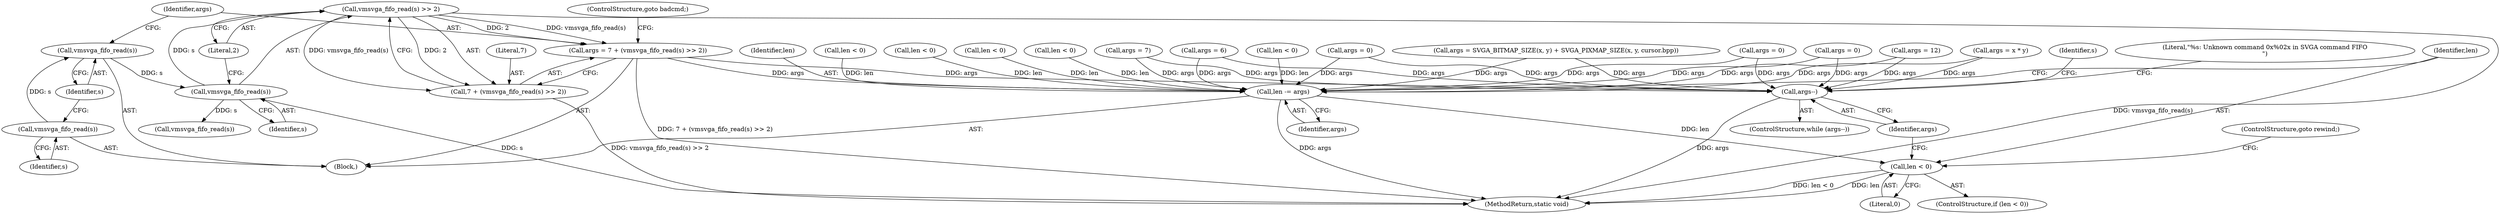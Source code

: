 digraph "0_qemu_167d97a3def77ee2dbf6e908b0ecbfe2103977db@API" {
"1000491" [label="(Call,vmsvga_fifo_read(s) >> 2)"];
"1000492" [label="(Call,vmsvga_fifo_read(s))"];
"1000485" [label="(Call,vmsvga_fifo_read(s))"];
"1000483" [label="(Call,vmsvga_fifo_read(s))"];
"1000487" [label="(Call,args = 7 + (vmsvga_fifo_read(s) >> 2))"];
"1000512" [label="(Call,len -= args)"];
"1000516" [label="(Call,len < 0)"];
"1000522" [label="(Call,args--)"];
"1000489" [label="(Call,7 + (vmsvga_fifo_read(s) >> 2))"];
"1000493" [label="(Identifier,s)"];
"1000224" [label="(Call,args = 0)"];
"1000520" [label="(ControlStructure,goto rewind;)"];
"1000526" [label="(Identifier,s)"];
"1000464" [label="(Call,args = 6)"];
"1000438" [label="(Call,len < 0)"];
"1000488" [label="(Identifier,args)"];
"1000275" [label="(Call,args = 0)"];
"1000491" [label="(Call,vmsvga_fifo_read(s) >> 2)"];
"1000523" [label="(Identifier,args)"];
"1000517" [label="(Identifier,len)"];
"1000469" [label="(Call,args = 7)"];
"1000525" [label="(Call,vmsvga_fifo_read(s))"];
"1000492" [label="(Call,vmsvga_fifo_read(s))"];
"1000513" [label="(Identifier,len)"];
"1000484" [label="(Identifier,s)"];
"1000514" [label="(Identifier,args)"];
"1000521" [label="(ControlStructure,while (args--))"];
"1000508" [label="(Call,args = 0)"];
"1000187" [label="(Call,len < 0)"];
"1000489" [label="(Call,7 + (vmsvga_fifo_read(s) >> 2))"];
"1000485" [label="(Call,vmsvga_fifo_read(s))"];
"1000457" [label="(Call,args = x * y)"];
"1000487" [label="(Call,args = 7 + (vmsvga_fifo_read(s) >> 2))"];
"1000478" [label="(Call,len < 0)"];
"1000233" [label="(Call,len < 0)"];
"1000515" [label="(ControlStructure,if (len < 0))"];
"1000528" [label="(Literal,\"%s: Unknown command 0x%02x in SVGA command FIFO\n\")"];
"1000494" [label="(Literal,2)"];
"1000522" [label="(Call,args--)"];
"1000284" [label="(Call,len < 0)"];
"1000483" [label="(Call,vmsvga_fifo_read(s))"];
"1000516" [label="(Call,len < 0)"];
"1000518" [label="(Literal,0)"];
"1000331" [label="(Call,args = SVGA_BITMAP_SIZE(x, y) + SVGA_PIXMAP_SIZE(x, y, cursor.bpp))"];
"1000497" [label="(Call,args = 12)"];
"1000490" [label="(Literal,7)"];
"1000495" [label="(ControlStructure,goto badcmd;)"];
"1000549" [label="(MethodReturn,static void)"];
"1000486" [label="(Identifier,s)"];
"1000512" [label="(Call,len -= args)"];
"1000136" [label="(Block,)"];
"1000491" -> "1000489"  [label="AST: "];
"1000491" -> "1000494"  [label="CFG: "];
"1000492" -> "1000491"  [label="AST: "];
"1000494" -> "1000491"  [label="AST: "];
"1000489" -> "1000491"  [label="CFG: "];
"1000491" -> "1000549"  [label="DDG: vmsvga_fifo_read(s)"];
"1000491" -> "1000487"  [label="DDG: vmsvga_fifo_read(s)"];
"1000491" -> "1000487"  [label="DDG: 2"];
"1000491" -> "1000489"  [label="DDG: vmsvga_fifo_read(s)"];
"1000491" -> "1000489"  [label="DDG: 2"];
"1000492" -> "1000491"  [label="DDG: s"];
"1000492" -> "1000493"  [label="CFG: "];
"1000493" -> "1000492"  [label="AST: "];
"1000494" -> "1000492"  [label="CFG: "];
"1000492" -> "1000549"  [label="DDG: s"];
"1000485" -> "1000492"  [label="DDG: s"];
"1000492" -> "1000525"  [label="DDG: s"];
"1000485" -> "1000136"  [label="AST: "];
"1000485" -> "1000486"  [label="CFG: "];
"1000486" -> "1000485"  [label="AST: "];
"1000488" -> "1000485"  [label="CFG: "];
"1000483" -> "1000485"  [label="DDG: s"];
"1000483" -> "1000136"  [label="AST: "];
"1000483" -> "1000484"  [label="CFG: "];
"1000484" -> "1000483"  [label="AST: "];
"1000486" -> "1000483"  [label="CFG: "];
"1000487" -> "1000136"  [label="AST: "];
"1000487" -> "1000489"  [label="CFG: "];
"1000488" -> "1000487"  [label="AST: "];
"1000489" -> "1000487"  [label="AST: "];
"1000495" -> "1000487"  [label="CFG: "];
"1000487" -> "1000549"  [label="DDG: 7 + (vmsvga_fifo_read(s) >> 2)"];
"1000487" -> "1000512"  [label="DDG: args"];
"1000487" -> "1000522"  [label="DDG: args"];
"1000512" -> "1000136"  [label="AST: "];
"1000512" -> "1000514"  [label="CFG: "];
"1000513" -> "1000512"  [label="AST: "];
"1000514" -> "1000512"  [label="AST: "];
"1000517" -> "1000512"  [label="CFG: "];
"1000512" -> "1000549"  [label="DDG: args"];
"1000224" -> "1000512"  [label="DDG: args"];
"1000508" -> "1000512"  [label="DDG: args"];
"1000464" -> "1000512"  [label="DDG: args"];
"1000497" -> "1000512"  [label="DDG: args"];
"1000331" -> "1000512"  [label="DDG: args"];
"1000275" -> "1000512"  [label="DDG: args"];
"1000457" -> "1000512"  [label="DDG: args"];
"1000469" -> "1000512"  [label="DDG: args"];
"1000187" -> "1000512"  [label="DDG: len"];
"1000284" -> "1000512"  [label="DDG: len"];
"1000478" -> "1000512"  [label="DDG: len"];
"1000233" -> "1000512"  [label="DDG: len"];
"1000438" -> "1000512"  [label="DDG: len"];
"1000512" -> "1000516"  [label="DDG: len"];
"1000516" -> "1000515"  [label="AST: "];
"1000516" -> "1000518"  [label="CFG: "];
"1000517" -> "1000516"  [label="AST: "];
"1000518" -> "1000516"  [label="AST: "];
"1000520" -> "1000516"  [label="CFG: "];
"1000523" -> "1000516"  [label="CFG: "];
"1000516" -> "1000549"  [label="DDG: len < 0"];
"1000516" -> "1000549"  [label="DDG: len"];
"1000522" -> "1000521"  [label="AST: "];
"1000522" -> "1000523"  [label="CFG: "];
"1000523" -> "1000522"  [label="AST: "];
"1000526" -> "1000522"  [label="CFG: "];
"1000528" -> "1000522"  [label="CFG: "];
"1000522" -> "1000549"  [label="DDG: args"];
"1000224" -> "1000522"  [label="DDG: args"];
"1000508" -> "1000522"  [label="DDG: args"];
"1000464" -> "1000522"  [label="DDG: args"];
"1000497" -> "1000522"  [label="DDG: args"];
"1000331" -> "1000522"  [label="DDG: args"];
"1000275" -> "1000522"  [label="DDG: args"];
"1000457" -> "1000522"  [label="DDG: args"];
"1000469" -> "1000522"  [label="DDG: args"];
"1000490" -> "1000489"  [label="AST: "];
"1000489" -> "1000549"  [label="DDG: vmsvga_fifo_read(s) >> 2"];
}
